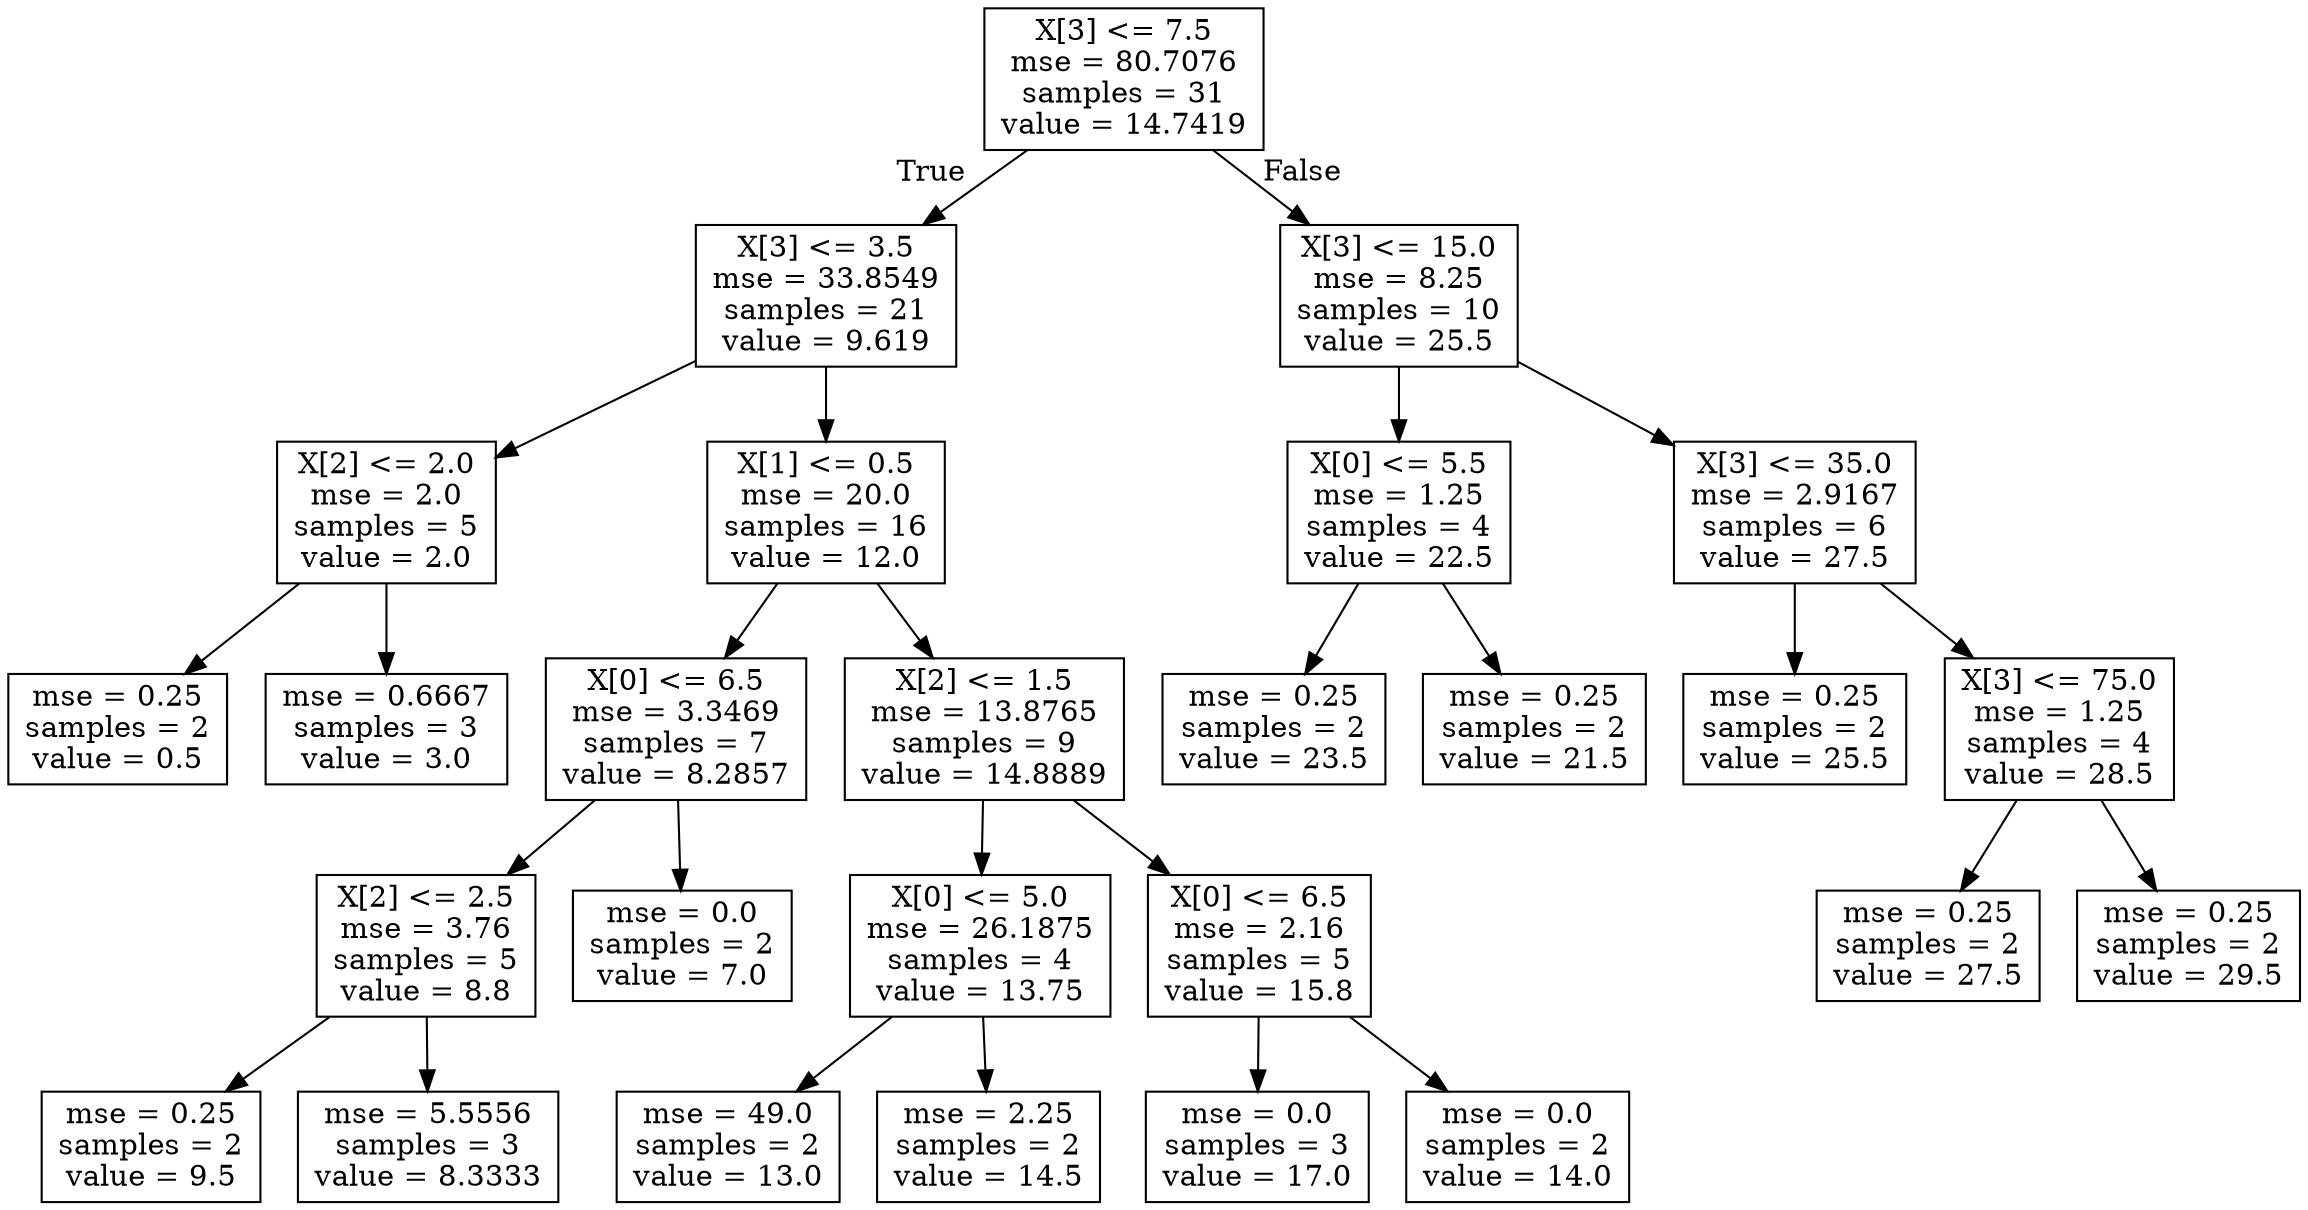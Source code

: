 digraph Tree {
node [shape=box] ;
0 [label="X[3] <= 7.5\nmse = 80.7076\nsamples = 31\nvalue = 14.7419"] ;
1 [label="X[3] <= 3.5\nmse = 33.8549\nsamples = 21\nvalue = 9.619"] ;
0 -> 1 [labeldistance=2.5, labelangle=45, headlabel="True"] ;
2 [label="X[2] <= 2.0\nmse = 2.0\nsamples = 5\nvalue = 2.0"] ;
1 -> 2 ;
3 [label="mse = 0.25\nsamples = 2\nvalue = 0.5"] ;
2 -> 3 ;
4 [label="mse = 0.6667\nsamples = 3\nvalue = 3.0"] ;
2 -> 4 ;
5 [label="X[1] <= 0.5\nmse = 20.0\nsamples = 16\nvalue = 12.0"] ;
1 -> 5 ;
6 [label="X[0] <= 6.5\nmse = 3.3469\nsamples = 7\nvalue = 8.2857"] ;
5 -> 6 ;
7 [label="X[2] <= 2.5\nmse = 3.76\nsamples = 5\nvalue = 8.8"] ;
6 -> 7 ;
8 [label="mse = 0.25\nsamples = 2\nvalue = 9.5"] ;
7 -> 8 ;
9 [label="mse = 5.5556\nsamples = 3\nvalue = 8.3333"] ;
7 -> 9 ;
10 [label="mse = 0.0\nsamples = 2\nvalue = 7.0"] ;
6 -> 10 ;
11 [label="X[2] <= 1.5\nmse = 13.8765\nsamples = 9\nvalue = 14.8889"] ;
5 -> 11 ;
12 [label="X[0] <= 5.0\nmse = 26.1875\nsamples = 4\nvalue = 13.75"] ;
11 -> 12 ;
13 [label="mse = 49.0\nsamples = 2\nvalue = 13.0"] ;
12 -> 13 ;
14 [label="mse = 2.25\nsamples = 2\nvalue = 14.5"] ;
12 -> 14 ;
15 [label="X[0] <= 6.5\nmse = 2.16\nsamples = 5\nvalue = 15.8"] ;
11 -> 15 ;
16 [label="mse = 0.0\nsamples = 3\nvalue = 17.0"] ;
15 -> 16 ;
17 [label="mse = 0.0\nsamples = 2\nvalue = 14.0"] ;
15 -> 17 ;
18 [label="X[3] <= 15.0\nmse = 8.25\nsamples = 10\nvalue = 25.5"] ;
0 -> 18 [labeldistance=2.5, labelangle=-45, headlabel="False"] ;
19 [label="X[0] <= 5.5\nmse = 1.25\nsamples = 4\nvalue = 22.5"] ;
18 -> 19 ;
20 [label="mse = 0.25\nsamples = 2\nvalue = 23.5"] ;
19 -> 20 ;
21 [label="mse = 0.25\nsamples = 2\nvalue = 21.5"] ;
19 -> 21 ;
22 [label="X[3] <= 35.0\nmse = 2.9167\nsamples = 6\nvalue = 27.5"] ;
18 -> 22 ;
23 [label="mse = 0.25\nsamples = 2\nvalue = 25.5"] ;
22 -> 23 ;
24 [label="X[3] <= 75.0\nmse = 1.25\nsamples = 4\nvalue = 28.5"] ;
22 -> 24 ;
25 [label="mse = 0.25\nsamples = 2\nvalue = 27.5"] ;
24 -> 25 ;
26 [label="mse = 0.25\nsamples = 2\nvalue = 29.5"] ;
24 -> 26 ;
}